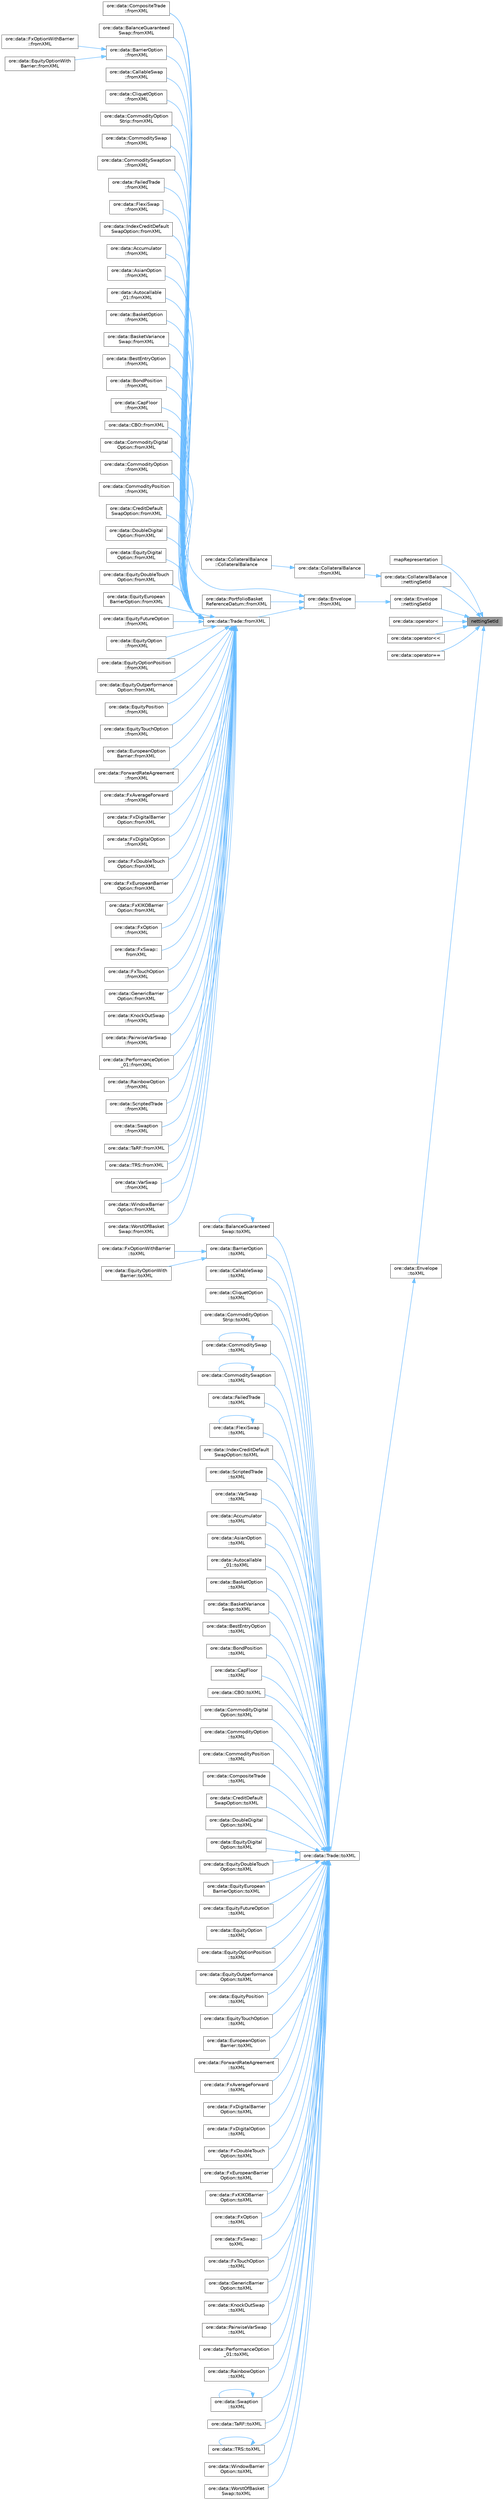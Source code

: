 digraph "nettingSetId"
{
 // INTERACTIVE_SVG=YES
 // LATEX_PDF_SIZE
  bgcolor="transparent";
  edge [fontname=Helvetica,fontsize=10,labelfontname=Helvetica,labelfontsize=10];
  node [fontname=Helvetica,fontsize=10,shape=box,height=0.2,width=0.4];
  rankdir="RL";
  Node1 [label="nettingSetId",height=0.2,width=0.4,color="gray40", fillcolor="grey60", style="filled", fontcolor="black",tooltip=" "];
  Node1 -> Node2 [dir="back",color="steelblue1",style="solid"];
  Node2 [label="mapRepresentation",height=0.2,width=0.4,color="grey40", fillcolor="white", style="filled",URL="$classore_1_1data_1_1_netting_set_details.html#a7f4fa5eac9054ac33bd63d3171350916",tooltip="Returns a map representation of the object."];
  Node1 -> Node3 [dir="back",color="steelblue1",style="solid"];
  Node3 [label="ore::data::CollateralBalance\l::nettingSetId",height=0.2,width=0.4,color="grey40", fillcolor="white", style="filled",URL="$classore_1_1data_1_1_collateral_balance.html#a33f3cc4add99ab5f2c812f4ada678b8a",tooltip=" "];
  Node3 -> Node4 [dir="back",color="steelblue1",style="solid"];
  Node4 [label="ore::data::CollateralBalance\l::fromXML",height=0.2,width=0.4,color="grey40", fillcolor="white", style="filled",URL="$classore_1_1data_1_1_collateral_balance.html#a510baf06568510646decfeaf1753e526",tooltip=" "];
  Node4 -> Node5 [dir="back",color="steelblue1",style="solid"];
  Node5 [label="ore::data::CollateralBalance\l::CollateralBalance",height=0.2,width=0.4,color="grey40", fillcolor="white", style="filled",URL="$classore_1_1data_1_1_collateral_balance.html#a2c47fd4e5eb93d32045a6f5ef4b15dd9",tooltip=" "];
  Node1 -> Node6 [dir="back",color="steelblue1",style="solid"];
  Node6 [label="ore::data::Envelope\l::nettingSetId",height=0.2,width=0.4,color="grey40", fillcolor="white", style="filled",URL="$classore_1_1data_1_1_envelope.html#a9bf8e40febad0782c5855488041ecfd7",tooltip=" "];
  Node6 -> Node7 [dir="back",color="steelblue1",style="solid"];
  Node7 [label="ore::data::Envelope\l::fromXML",height=0.2,width=0.4,color="grey40", fillcolor="white", style="filled",URL="$classore_1_1data_1_1_envelope.html#a7741ae0fc924943de5bfe02928262eb7",tooltip=" "];
  Node7 -> Node8 [dir="back",color="steelblue1",style="solid"];
  Node8 [label="ore::data::CompositeTrade\l::fromXML",height=0.2,width=0.4,color="grey40", fillcolor="white", style="filled",URL="$classore_1_1data_1_1_composite_trade.html#a7741ae0fc924943de5bfe02928262eb7",tooltip=" "];
  Node7 -> Node9 [dir="back",color="steelblue1",style="solid"];
  Node9 [label="ore::data::PortfolioBasket\lReferenceDatum::fromXML",height=0.2,width=0.4,color="grey40", fillcolor="white", style="filled",URL="$classore_1_1data_1_1_portfolio_basket_reference_datum.html#a7741ae0fc924943de5bfe02928262eb7",tooltip=" "];
  Node7 -> Node10 [dir="back",color="steelblue1",style="solid"];
  Node10 [label="ore::data::Trade::fromXML",height=0.2,width=0.4,color="grey40", fillcolor="white", style="filled",URL="$classore_1_1data_1_1_trade.html#a7741ae0fc924943de5bfe02928262eb7",tooltip=" "];
  Node10 -> Node11 [dir="back",color="steelblue1",style="solid"];
  Node11 [label="ore::data::BalanceGuaranteed\lSwap::fromXML",height=0.2,width=0.4,color="grey40", fillcolor="white", style="filled",URL="$classore_1_1data_1_1_balance_guaranteed_swap.html#a510baf06568510646decfeaf1753e526",tooltip=" "];
  Node10 -> Node12 [dir="back",color="steelblue1",style="solid"];
  Node12 [label="ore::data::BarrierOption\l::fromXML",height=0.2,width=0.4,color="grey40", fillcolor="white", style="filled",URL="$classore_1_1data_1_1_barrier_option.html#a510baf06568510646decfeaf1753e526",tooltip=" "];
  Node12 -> Node13 [dir="back",color="steelblue1",style="solid"];
  Node13 [label="ore::data::FxOptionWithBarrier\l::fromXML",height=0.2,width=0.4,color="grey40", fillcolor="white", style="filled",URL="$classore_1_1data_1_1_fx_option_with_barrier.html#a510baf06568510646decfeaf1753e526",tooltip=" "];
  Node12 -> Node14 [dir="back",color="steelblue1",style="solid"];
  Node14 [label="ore::data::EquityOptionWith\lBarrier::fromXML",height=0.2,width=0.4,color="grey40", fillcolor="white", style="filled",URL="$classore_1_1data_1_1_equity_option_with_barrier.html#a510baf06568510646decfeaf1753e526",tooltip=" "];
  Node10 -> Node15 [dir="back",color="steelblue1",style="solid"];
  Node15 [label="ore::data::CallableSwap\l::fromXML",height=0.2,width=0.4,color="grey40", fillcolor="white", style="filled",URL="$classore_1_1data_1_1_callable_swap.html#a510baf06568510646decfeaf1753e526",tooltip=" "];
  Node10 -> Node16 [dir="back",color="steelblue1",style="solid"];
  Node16 [label="ore::data::CliquetOption\l::fromXML",height=0.2,width=0.4,color="grey40", fillcolor="white", style="filled",URL="$classore_1_1data_1_1_cliquet_option.html#a510baf06568510646decfeaf1753e526",tooltip=" "];
  Node10 -> Node17 [dir="back",color="steelblue1",style="solid"];
  Node17 [label="ore::data::CommodityOption\lStrip::fromXML",height=0.2,width=0.4,color="grey40", fillcolor="white", style="filled",URL="$classore_1_1data_1_1_commodity_option_strip.html#a510baf06568510646decfeaf1753e526",tooltip=" "];
  Node10 -> Node18 [dir="back",color="steelblue1",style="solid"];
  Node18 [label="ore::data::CommoditySwap\l::fromXML",height=0.2,width=0.4,color="grey40", fillcolor="white", style="filled",URL="$classore_1_1data_1_1_commodity_swap.html#a510baf06568510646decfeaf1753e526",tooltip=" "];
  Node10 -> Node19 [dir="back",color="steelblue1",style="solid"];
  Node19 [label="ore::data::CommoditySwaption\l::fromXML",height=0.2,width=0.4,color="grey40", fillcolor="white", style="filled",URL="$classore_1_1data_1_1_commodity_swaption.html#a510baf06568510646decfeaf1753e526",tooltip=" "];
  Node10 -> Node20 [dir="back",color="steelblue1",style="solid"];
  Node20 [label="ore::data::FailedTrade\l::fromXML",height=0.2,width=0.4,color="grey40", fillcolor="white", style="filled",URL="$classore_1_1data_1_1_failed_trade.html#a510baf06568510646decfeaf1753e526",tooltip=" "];
  Node10 -> Node21 [dir="back",color="steelblue1",style="solid"];
  Node21 [label="ore::data::FlexiSwap\l::fromXML",height=0.2,width=0.4,color="grey40", fillcolor="white", style="filled",URL="$classore_1_1data_1_1_flexi_swap.html#a510baf06568510646decfeaf1753e526",tooltip=" "];
  Node10 -> Node22 [dir="back",color="steelblue1",style="solid"];
  Node22 [label="ore::data::IndexCreditDefault\lSwapOption::fromXML",height=0.2,width=0.4,color="grey40", fillcolor="white", style="filled",URL="$classore_1_1data_1_1_index_credit_default_swap_option.html#a510baf06568510646decfeaf1753e526",tooltip=" "];
  Node10 -> Node23 [dir="back",color="steelblue1",style="solid"];
  Node23 [label="ore::data::Accumulator\l::fromXML",height=0.2,width=0.4,color="grey40", fillcolor="white", style="filled",URL="$classore_1_1data_1_1_accumulator.html#a7741ae0fc924943de5bfe02928262eb7",tooltip=" "];
  Node10 -> Node24 [dir="back",color="steelblue1",style="solid"];
  Node24 [label="ore::data::AsianOption\l::fromXML",height=0.2,width=0.4,color="grey40", fillcolor="white", style="filled",URL="$classore_1_1data_1_1_asian_option.html#a7741ae0fc924943de5bfe02928262eb7",tooltip=" "];
  Node10 -> Node25 [dir="back",color="steelblue1",style="solid"];
  Node25 [label="ore::data::Autocallable\l_01::fromXML",height=0.2,width=0.4,color="grey40", fillcolor="white", style="filled",URL="$classore_1_1data_1_1_autocallable__01.html#a7741ae0fc924943de5bfe02928262eb7",tooltip=" "];
  Node10 -> Node26 [dir="back",color="steelblue1",style="solid"];
  Node26 [label="ore::data::BasketOption\l::fromXML",height=0.2,width=0.4,color="grey40", fillcolor="white", style="filled",URL="$classore_1_1data_1_1_basket_option.html#a7741ae0fc924943de5bfe02928262eb7",tooltip=" "];
  Node10 -> Node27 [dir="back",color="steelblue1",style="solid"];
  Node27 [label="ore::data::BasketVariance\lSwap::fromXML",height=0.2,width=0.4,color="grey40", fillcolor="white", style="filled",URL="$classore_1_1data_1_1_basket_variance_swap.html#a7741ae0fc924943de5bfe02928262eb7",tooltip=" "];
  Node10 -> Node28 [dir="back",color="steelblue1",style="solid"];
  Node28 [label="ore::data::BestEntryOption\l::fromXML",height=0.2,width=0.4,color="grey40", fillcolor="white", style="filled",URL="$classore_1_1data_1_1_best_entry_option.html#a7741ae0fc924943de5bfe02928262eb7",tooltip=" "];
  Node10 -> Node29 [dir="back",color="steelblue1",style="solid"];
  Node29 [label="ore::data::BondPosition\l::fromXML",height=0.2,width=0.4,color="grey40", fillcolor="white", style="filled",URL="$classore_1_1data_1_1_bond_position.html#a7741ae0fc924943de5bfe02928262eb7",tooltip=" "];
  Node10 -> Node30 [dir="back",color="steelblue1",style="solid"];
  Node30 [label="ore::data::CapFloor\l::fromXML",height=0.2,width=0.4,color="grey40", fillcolor="white", style="filled",URL="$classore_1_1data_1_1_cap_floor.html#a7741ae0fc924943de5bfe02928262eb7",tooltip=" "];
  Node10 -> Node31 [dir="back",color="steelblue1",style="solid"];
  Node31 [label="ore::data::CBO::fromXML",height=0.2,width=0.4,color="grey40", fillcolor="white", style="filled",URL="$classore_1_1data_1_1_c_b_o.html#a7741ae0fc924943de5bfe02928262eb7",tooltip=" "];
  Node10 -> Node32 [dir="back",color="steelblue1",style="solid"];
  Node32 [label="ore::data::CommodityDigital\lOption::fromXML",height=0.2,width=0.4,color="grey40", fillcolor="white", style="filled",URL="$classore_1_1data_1_1_commodity_digital_option.html#a7741ae0fc924943de5bfe02928262eb7",tooltip=" "];
  Node10 -> Node33 [dir="back",color="steelblue1",style="solid"];
  Node33 [label="ore::data::CommodityOption\l::fromXML",height=0.2,width=0.4,color="grey40", fillcolor="white", style="filled",URL="$classore_1_1data_1_1_commodity_option.html#a7741ae0fc924943de5bfe02928262eb7",tooltip=" "];
  Node10 -> Node34 [dir="back",color="steelblue1",style="solid"];
  Node34 [label="ore::data::CommodityPosition\l::fromXML",height=0.2,width=0.4,color="grey40", fillcolor="white", style="filled",URL="$classore_1_1data_1_1_commodity_position.html#a7741ae0fc924943de5bfe02928262eb7",tooltip=" "];
  Node10 -> Node8 [dir="back",color="steelblue1",style="solid"];
  Node10 -> Node35 [dir="back",color="steelblue1",style="solid"];
  Node35 [label="ore::data::CreditDefault\lSwapOption::fromXML",height=0.2,width=0.4,color="grey40", fillcolor="white", style="filled",URL="$classore_1_1data_1_1_credit_default_swap_option.html#a7741ae0fc924943de5bfe02928262eb7",tooltip=" "];
  Node10 -> Node36 [dir="back",color="steelblue1",style="solid"];
  Node36 [label="ore::data::DoubleDigital\lOption::fromXML",height=0.2,width=0.4,color="grey40", fillcolor="white", style="filled",URL="$classore_1_1data_1_1_double_digital_option.html#a7741ae0fc924943de5bfe02928262eb7",tooltip=" "];
  Node10 -> Node37 [dir="back",color="steelblue1",style="solid"];
  Node37 [label="ore::data::EquityDigital\lOption::fromXML",height=0.2,width=0.4,color="grey40", fillcolor="white", style="filled",URL="$classore_1_1data_1_1_equity_digital_option.html#a7741ae0fc924943de5bfe02928262eb7",tooltip=" "];
  Node10 -> Node38 [dir="back",color="steelblue1",style="solid"];
  Node38 [label="ore::data::EquityDoubleTouch\lOption::fromXML",height=0.2,width=0.4,color="grey40", fillcolor="white", style="filled",URL="$classore_1_1data_1_1_equity_double_touch_option.html#a7741ae0fc924943de5bfe02928262eb7",tooltip=" "];
  Node10 -> Node39 [dir="back",color="steelblue1",style="solid"];
  Node39 [label="ore::data::EquityEuropean\lBarrierOption::fromXML",height=0.2,width=0.4,color="grey40", fillcolor="white", style="filled",URL="$classore_1_1data_1_1_equity_european_barrier_option.html#a7741ae0fc924943de5bfe02928262eb7",tooltip=" "];
  Node10 -> Node40 [dir="back",color="steelblue1",style="solid"];
  Node40 [label="ore::data::EquityFutureOption\l::fromXML",height=0.2,width=0.4,color="grey40", fillcolor="white", style="filled",URL="$classore_1_1data_1_1_equity_future_option.html#a7741ae0fc924943de5bfe02928262eb7",tooltip=" "];
  Node10 -> Node41 [dir="back",color="steelblue1",style="solid"];
  Node41 [label="ore::data::EquityOption\l::fromXML",height=0.2,width=0.4,color="grey40", fillcolor="white", style="filled",URL="$classore_1_1data_1_1_equity_option.html#a7741ae0fc924943de5bfe02928262eb7",tooltip=" "];
  Node10 -> Node42 [dir="back",color="steelblue1",style="solid"];
  Node42 [label="ore::data::EquityOptionPosition\l::fromXML",height=0.2,width=0.4,color="grey40", fillcolor="white", style="filled",URL="$classore_1_1data_1_1_equity_option_position.html#a7741ae0fc924943de5bfe02928262eb7",tooltip=" "];
  Node10 -> Node43 [dir="back",color="steelblue1",style="solid"];
  Node43 [label="ore::data::EquityOutperformance\lOption::fromXML",height=0.2,width=0.4,color="grey40", fillcolor="white", style="filled",URL="$classore_1_1data_1_1_equity_outperformance_option.html#a7741ae0fc924943de5bfe02928262eb7",tooltip=" "];
  Node10 -> Node44 [dir="back",color="steelblue1",style="solid"];
  Node44 [label="ore::data::EquityPosition\l::fromXML",height=0.2,width=0.4,color="grey40", fillcolor="white", style="filled",URL="$classore_1_1data_1_1_equity_position.html#a7741ae0fc924943de5bfe02928262eb7",tooltip=" "];
  Node10 -> Node45 [dir="back",color="steelblue1",style="solid"];
  Node45 [label="ore::data::EquityTouchOption\l::fromXML",height=0.2,width=0.4,color="grey40", fillcolor="white", style="filled",URL="$classore_1_1data_1_1_equity_touch_option.html#a7741ae0fc924943de5bfe02928262eb7",tooltip=" "];
  Node10 -> Node46 [dir="back",color="steelblue1",style="solid"];
  Node46 [label="ore::data::EuropeanOption\lBarrier::fromXML",height=0.2,width=0.4,color="grey40", fillcolor="white", style="filled",URL="$classore_1_1data_1_1_european_option_barrier.html#a7741ae0fc924943de5bfe02928262eb7",tooltip=" "];
  Node10 -> Node47 [dir="back",color="steelblue1",style="solid"];
  Node47 [label="ore::data::ForwardRateAgreement\l::fromXML",height=0.2,width=0.4,color="grey40", fillcolor="white", style="filled",URL="$classore_1_1data_1_1_forward_rate_agreement.html#a7741ae0fc924943de5bfe02928262eb7",tooltip=" "];
  Node10 -> Node48 [dir="back",color="steelblue1",style="solid"];
  Node48 [label="ore::data::FxAverageForward\l::fromXML",height=0.2,width=0.4,color="grey40", fillcolor="white", style="filled",URL="$classore_1_1data_1_1_fx_average_forward.html#a7741ae0fc924943de5bfe02928262eb7",tooltip=" "];
  Node10 -> Node49 [dir="back",color="steelblue1",style="solid"];
  Node49 [label="ore::data::FxDigitalBarrier\lOption::fromXML",height=0.2,width=0.4,color="grey40", fillcolor="white", style="filled",URL="$classore_1_1data_1_1_fx_digital_barrier_option.html#a7741ae0fc924943de5bfe02928262eb7",tooltip=" "];
  Node10 -> Node50 [dir="back",color="steelblue1",style="solid"];
  Node50 [label="ore::data::FxDigitalOption\l::fromXML",height=0.2,width=0.4,color="grey40", fillcolor="white", style="filled",URL="$classore_1_1data_1_1_fx_digital_option.html#a7741ae0fc924943de5bfe02928262eb7",tooltip=" "];
  Node10 -> Node51 [dir="back",color="steelblue1",style="solid"];
  Node51 [label="ore::data::FxDoubleTouch\lOption::fromXML",height=0.2,width=0.4,color="grey40", fillcolor="white", style="filled",URL="$classore_1_1data_1_1_fx_double_touch_option.html#a7741ae0fc924943de5bfe02928262eb7",tooltip=" "];
  Node10 -> Node52 [dir="back",color="steelblue1",style="solid"];
  Node52 [label="ore::data::FxEuropeanBarrier\lOption::fromXML",height=0.2,width=0.4,color="grey40", fillcolor="white", style="filled",URL="$classore_1_1data_1_1_fx_european_barrier_option.html#a7741ae0fc924943de5bfe02928262eb7",tooltip=" "];
  Node10 -> Node53 [dir="back",color="steelblue1",style="solid"];
  Node53 [label="ore::data::FxKIKOBarrier\lOption::fromXML",height=0.2,width=0.4,color="grey40", fillcolor="white", style="filled",URL="$classore_1_1data_1_1_fx_k_i_k_o_barrier_option.html#a7741ae0fc924943de5bfe02928262eb7",tooltip=" "];
  Node10 -> Node54 [dir="back",color="steelblue1",style="solid"];
  Node54 [label="ore::data::FxOption\l::fromXML",height=0.2,width=0.4,color="grey40", fillcolor="white", style="filled",URL="$classore_1_1data_1_1_fx_option.html#a7741ae0fc924943de5bfe02928262eb7",tooltip=" "];
  Node10 -> Node55 [dir="back",color="steelblue1",style="solid"];
  Node55 [label="ore::data::FxSwap::\lfromXML",height=0.2,width=0.4,color="grey40", fillcolor="white", style="filled",URL="$classore_1_1data_1_1_fx_swap.html#a7741ae0fc924943de5bfe02928262eb7",tooltip=" "];
  Node10 -> Node56 [dir="back",color="steelblue1",style="solid"];
  Node56 [label="ore::data::FxTouchOption\l::fromXML",height=0.2,width=0.4,color="grey40", fillcolor="white", style="filled",URL="$classore_1_1data_1_1_fx_touch_option.html#a7741ae0fc924943de5bfe02928262eb7",tooltip=" "];
  Node10 -> Node57 [dir="back",color="steelblue1",style="solid"];
  Node57 [label="ore::data::GenericBarrier\lOption::fromXML",height=0.2,width=0.4,color="grey40", fillcolor="white", style="filled",URL="$classore_1_1data_1_1_generic_barrier_option.html#a7741ae0fc924943de5bfe02928262eb7",tooltip=" "];
  Node10 -> Node58 [dir="back",color="steelblue1",style="solid"];
  Node58 [label="ore::data::KnockOutSwap\l::fromXML",height=0.2,width=0.4,color="grey40", fillcolor="white", style="filled",URL="$classore_1_1data_1_1_knock_out_swap.html#a7741ae0fc924943de5bfe02928262eb7",tooltip=" "];
  Node10 -> Node59 [dir="back",color="steelblue1",style="solid"];
  Node59 [label="ore::data::PairwiseVarSwap\l::fromXML",height=0.2,width=0.4,color="grey40", fillcolor="white", style="filled",URL="$classore_1_1data_1_1_pairwise_var_swap.html#a7741ae0fc924943de5bfe02928262eb7",tooltip=" "];
  Node10 -> Node60 [dir="back",color="steelblue1",style="solid"];
  Node60 [label="ore::data::PerformanceOption\l_01::fromXML",height=0.2,width=0.4,color="grey40", fillcolor="white", style="filled",URL="$classore_1_1data_1_1_performance_option__01.html#a7741ae0fc924943de5bfe02928262eb7",tooltip=" "];
  Node10 -> Node61 [dir="back",color="steelblue1",style="solid"];
  Node61 [label="ore::data::RainbowOption\l::fromXML",height=0.2,width=0.4,color="grey40", fillcolor="white", style="filled",URL="$classore_1_1data_1_1_rainbow_option.html#a7741ae0fc924943de5bfe02928262eb7",tooltip=" "];
  Node10 -> Node62 [dir="back",color="steelblue1",style="solid"];
  Node62 [label="ore::data::ScriptedTrade\l::fromXML",height=0.2,width=0.4,color="grey40", fillcolor="white", style="filled",URL="$classore_1_1data_1_1_scripted_trade.html#a7741ae0fc924943de5bfe02928262eb7",tooltip=" "];
  Node10 -> Node63 [dir="back",color="steelblue1",style="solid"];
  Node63 [label="ore::data::Swaption\l::fromXML",height=0.2,width=0.4,color="grey40", fillcolor="white", style="filled",URL="$classore_1_1data_1_1_swaption.html#a7741ae0fc924943de5bfe02928262eb7",tooltip=" "];
  Node10 -> Node64 [dir="back",color="steelblue1",style="solid"];
  Node64 [label="ore::data::TaRF::fromXML",height=0.2,width=0.4,color="grey40", fillcolor="white", style="filled",URL="$classore_1_1data_1_1_ta_r_f.html#a7741ae0fc924943de5bfe02928262eb7",tooltip=" "];
  Node10 -> Node65 [dir="back",color="steelblue1",style="solid"];
  Node65 [label="ore::data::TRS::fromXML",height=0.2,width=0.4,color="grey40", fillcolor="white", style="filled",URL="$classore_1_1data_1_1_t_r_s.html#a7741ae0fc924943de5bfe02928262eb7",tooltip=" "];
  Node10 -> Node66 [dir="back",color="steelblue1",style="solid"];
  Node66 [label="ore::data::VarSwap\l::fromXML",height=0.2,width=0.4,color="grey40", fillcolor="white", style="filled",URL="$classore_1_1data_1_1_var_swap.html#a7741ae0fc924943de5bfe02928262eb7",tooltip=" "];
  Node10 -> Node67 [dir="back",color="steelblue1",style="solid"];
  Node67 [label="ore::data::WindowBarrier\lOption::fromXML",height=0.2,width=0.4,color="grey40", fillcolor="white", style="filled",URL="$classore_1_1data_1_1_window_barrier_option.html#a7741ae0fc924943de5bfe02928262eb7",tooltip=" "];
  Node10 -> Node68 [dir="back",color="steelblue1",style="solid"];
  Node68 [label="ore::data::WorstOfBasket\lSwap::fromXML",height=0.2,width=0.4,color="grey40", fillcolor="white", style="filled",URL="$classore_1_1data_1_1_worst_of_basket_swap.html#a7741ae0fc924943de5bfe02928262eb7",tooltip=" "];
  Node1 -> Node69 [dir="back",color="steelblue1",style="solid"];
  Node69 [label="ore::data::operator\<",height=0.2,width=0.4,color="grey40", fillcolor="white", style="filled",URL="$namespaceore_1_1data.html#a6b331723583430a5fbfff123a64b1933",tooltip="Comparison operators."];
  Node1 -> Node70 [dir="back",color="steelblue1",style="solid"];
  Node70 [label="ore::data::operator\<\<",height=0.2,width=0.4,color="grey40", fillcolor="white", style="filled",URL="$namespaceore_1_1data.html#af89cd55cbed9bd68935a3c68dc4303fd",tooltip="Enable writing of netting set details."];
  Node1 -> Node71 [dir="back",color="steelblue1",style="solid"];
  Node71 [label="ore::data::operator==",height=0.2,width=0.4,color="grey40", fillcolor="white", style="filled",URL="$namespaceore_1_1data.html#ab6018b24c5d081f9fdcd081f25cff5b3",tooltip=" "];
  Node1 -> Node72 [dir="back",color="steelblue1",style="solid"];
  Node72 [label="ore::data::Envelope\l::toXML",height=0.2,width=0.4,color="grey40", fillcolor="white", style="filled",URL="$classore_1_1data_1_1_envelope.html#a7efefb9270d6c4933e4c96de0771f17a",tooltip=" "];
  Node72 -> Node73 [dir="back",color="steelblue1",style="solid"];
  Node73 [label="ore::data::Trade::toXML",height=0.2,width=0.4,color="grey40", fillcolor="white", style="filled",URL="$classore_1_1data_1_1_trade.html#a7efefb9270d6c4933e4c96de0771f17a",tooltip=" "];
  Node73 -> Node74 [dir="back",color="steelblue1",style="solid"];
  Node74 [label="ore::data::BalanceGuaranteed\lSwap::toXML",height=0.2,width=0.4,color="grey40", fillcolor="white", style="filled",URL="$classore_1_1data_1_1_balance_guaranteed_swap.html#a98c77e5a9e18de0cd031a56f97459774",tooltip=" "];
  Node74 -> Node74 [dir="back",color="steelblue1",style="solid"];
  Node73 -> Node75 [dir="back",color="steelblue1",style="solid"];
  Node75 [label="ore::data::BarrierOption\l::toXML",height=0.2,width=0.4,color="grey40", fillcolor="white", style="filled",URL="$classore_1_1data_1_1_barrier_option.html#a98c77e5a9e18de0cd031a56f97459774",tooltip=" "];
  Node75 -> Node76 [dir="back",color="steelblue1",style="solid"];
  Node76 [label="ore::data::FxOptionWithBarrier\l::toXML",height=0.2,width=0.4,color="grey40", fillcolor="white", style="filled",URL="$classore_1_1data_1_1_fx_option_with_barrier.html#a5c10f5bd7e0435a01713935a199ad5ff",tooltip=" "];
  Node75 -> Node77 [dir="back",color="steelblue1",style="solid"];
  Node77 [label="ore::data::EquityOptionWith\lBarrier::toXML",height=0.2,width=0.4,color="grey40", fillcolor="white", style="filled",URL="$classore_1_1data_1_1_equity_option_with_barrier.html#a5c10f5bd7e0435a01713935a199ad5ff",tooltip=" "];
  Node73 -> Node78 [dir="back",color="steelblue1",style="solid"];
  Node78 [label="ore::data::CallableSwap\l::toXML",height=0.2,width=0.4,color="grey40", fillcolor="white", style="filled",URL="$classore_1_1data_1_1_callable_swap.html#a98c77e5a9e18de0cd031a56f97459774",tooltip=" "];
  Node73 -> Node79 [dir="back",color="steelblue1",style="solid"];
  Node79 [label="ore::data::CliquetOption\l::toXML",height=0.2,width=0.4,color="grey40", fillcolor="white", style="filled",URL="$classore_1_1data_1_1_cliquet_option.html#a98c77e5a9e18de0cd031a56f97459774",tooltip=" "];
  Node73 -> Node80 [dir="back",color="steelblue1",style="solid"];
  Node80 [label="ore::data::CommodityOption\lStrip::toXML",height=0.2,width=0.4,color="grey40", fillcolor="white", style="filled",URL="$classore_1_1data_1_1_commodity_option_strip.html#a98c77e5a9e18de0cd031a56f97459774",tooltip=" "];
  Node73 -> Node81 [dir="back",color="steelblue1",style="solid"];
  Node81 [label="ore::data::CommoditySwap\l::toXML",height=0.2,width=0.4,color="grey40", fillcolor="white", style="filled",URL="$classore_1_1data_1_1_commodity_swap.html#a98c77e5a9e18de0cd031a56f97459774",tooltip=" "];
  Node81 -> Node81 [dir="back",color="steelblue1",style="solid"];
  Node73 -> Node82 [dir="back",color="steelblue1",style="solid"];
  Node82 [label="ore::data::CommoditySwaption\l::toXML",height=0.2,width=0.4,color="grey40", fillcolor="white", style="filled",URL="$classore_1_1data_1_1_commodity_swaption.html#a98c77e5a9e18de0cd031a56f97459774",tooltip=" "];
  Node82 -> Node82 [dir="back",color="steelblue1",style="solid"];
  Node73 -> Node83 [dir="back",color="steelblue1",style="solid"];
  Node83 [label="ore::data::FailedTrade\l::toXML",height=0.2,width=0.4,color="grey40", fillcolor="white", style="filled",URL="$classore_1_1data_1_1_failed_trade.html#a98c77e5a9e18de0cd031a56f97459774",tooltip=" "];
  Node73 -> Node84 [dir="back",color="steelblue1",style="solid"];
  Node84 [label="ore::data::FlexiSwap\l::toXML",height=0.2,width=0.4,color="grey40", fillcolor="white", style="filled",URL="$classore_1_1data_1_1_flexi_swap.html#a98c77e5a9e18de0cd031a56f97459774",tooltip=" "];
  Node84 -> Node84 [dir="back",color="steelblue1",style="solid"];
  Node73 -> Node85 [dir="back",color="steelblue1",style="solid"];
  Node85 [label="ore::data::IndexCreditDefault\lSwapOption::toXML",height=0.2,width=0.4,color="grey40", fillcolor="white", style="filled",URL="$classore_1_1data_1_1_index_credit_default_swap_option.html#a98c77e5a9e18de0cd031a56f97459774",tooltip=" "];
  Node73 -> Node86 [dir="back",color="steelblue1",style="solid"];
  Node86 [label="ore::data::ScriptedTrade\l::toXML",height=0.2,width=0.4,color="grey40", fillcolor="white", style="filled",URL="$classore_1_1data_1_1_scripted_trade.html#a98c77e5a9e18de0cd031a56f97459774",tooltip=" "];
  Node73 -> Node87 [dir="back",color="steelblue1",style="solid"];
  Node87 [label="ore::data::VarSwap\l::toXML",height=0.2,width=0.4,color="grey40", fillcolor="white", style="filled",URL="$classore_1_1data_1_1_var_swap.html#a98c77e5a9e18de0cd031a56f97459774",tooltip=" "];
  Node73 -> Node88 [dir="back",color="steelblue1",style="solid"];
  Node88 [label="ore::data::Accumulator\l::toXML",height=0.2,width=0.4,color="grey40", fillcolor="white", style="filled",URL="$classore_1_1data_1_1_accumulator.html#a7efefb9270d6c4933e4c96de0771f17a",tooltip=" "];
  Node73 -> Node89 [dir="back",color="steelblue1",style="solid"];
  Node89 [label="ore::data::AsianOption\l::toXML",height=0.2,width=0.4,color="grey40", fillcolor="white", style="filled",URL="$classore_1_1data_1_1_asian_option.html#a7efefb9270d6c4933e4c96de0771f17a",tooltip=" "];
  Node73 -> Node90 [dir="back",color="steelblue1",style="solid"];
  Node90 [label="ore::data::Autocallable\l_01::toXML",height=0.2,width=0.4,color="grey40", fillcolor="white", style="filled",URL="$classore_1_1data_1_1_autocallable__01.html#a7efefb9270d6c4933e4c96de0771f17a",tooltip=" "];
  Node73 -> Node91 [dir="back",color="steelblue1",style="solid"];
  Node91 [label="ore::data::BasketOption\l::toXML",height=0.2,width=0.4,color="grey40", fillcolor="white", style="filled",URL="$classore_1_1data_1_1_basket_option.html#a7efefb9270d6c4933e4c96de0771f17a",tooltip=" "];
  Node73 -> Node92 [dir="back",color="steelblue1",style="solid"];
  Node92 [label="ore::data::BasketVariance\lSwap::toXML",height=0.2,width=0.4,color="grey40", fillcolor="white", style="filled",URL="$classore_1_1data_1_1_basket_variance_swap.html#a7efefb9270d6c4933e4c96de0771f17a",tooltip=" "];
  Node73 -> Node93 [dir="back",color="steelblue1",style="solid"];
  Node93 [label="ore::data::BestEntryOption\l::toXML",height=0.2,width=0.4,color="grey40", fillcolor="white", style="filled",URL="$classore_1_1data_1_1_best_entry_option.html#a7efefb9270d6c4933e4c96de0771f17a",tooltip=" "];
  Node73 -> Node94 [dir="back",color="steelblue1",style="solid"];
  Node94 [label="ore::data::BondPosition\l::toXML",height=0.2,width=0.4,color="grey40", fillcolor="white", style="filled",URL="$classore_1_1data_1_1_bond_position.html#a7efefb9270d6c4933e4c96de0771f17a",tooltip=" "];
  Node73 -> Node95 [dir="back",color="steelblue1",style="solid"];
  Node95 [label="ore::data::CapFloor\l::toXML",height=0.2,width=0.4,color="grey40", fillcolor="white", style="filled",URL="$classore_1_1data_1_1_cap_floor.html#a7efefb9270d6c4933e4c96de0771f17a",tooltip=" "];
  Node73 -> Node96 [dir="back",color="steelblue1",style="solid"];
  Node96 [label="ore::data::CBO::toXML",height=0.2,width=0.4,color="grey40", fillcolor="white", style="filled",URL="$classore_1_1data_1_1_c_b_o.html#a7efefb9270d6c4933e4c96de0771f17a",tooltip=" "];
  Node73 -> Node97 [dir="back",color="steelblue1",style="solid"];
  Node97 [label="ore::data::CommodityDigital\lOption::toXML",height=0.2,width=0.4,color="grey40", fillcolor="white", style="filled",URL="$classore_1_1data_1_1_commodity_digital_option.html#a7efefb9270d6c4933e4c96de0771f17a",tooltip=" "];
  Node73 -> Node98 [dir="back",color="steelblue1",style="solid"];
  Node98 [label="ore::data::CommodityOption\l::toXML",height=0.2,width=0.4,color="grey40", fillcolor="white", style="filled",URL="$classore_1_1data_1_1_commodity_option.html#a7efefb9270d6c4933e4c96de0771f17a",tooltip=" "];
  Node73 -> Node99 [dir="back",color="steelblue1",style="solid"];
  Node99 [label="ore::data::CommodityPosition\l::toXML",height=0.2,width=0.4,color="grey40", fillcolor="white", style="filled",URL="$classore_1_1data_1_1_commodity_position.html#a7efefb9270d6c4933e4c96de0771f17a",tooltip=" "];
  Node73 -> Node100 [dir="back",color="steelblue1",style="solid"];
  Node100 [label="ore::data::CompositeTrade\l::toXML",height=0.2,width=0.4,color="grey40", fillcolor="white", style="filled",URL="$classore_1_1data_1_1_composite_trade.html#a7efefb9270d6c4933e4c96de0771f17a",tooltip=" "];
  Node73 -> Node101 [dir="back",color="steelblue1",style="solid"];
  Node101 [label="ore::data::CreditDefault\lSwapOption::toXML",height=0.2,width=0.4,color="grey40", fillcolor="white", style="filled",URL="$classore_1_1data_1_1_credit_default_swap_option.html#a7efefb9270d6c4933e4c96de0771f17a",tooltip=" "];
  Node73 -> Node102 [dir="back",color="steelblue1",style="solid"];
  Node102 [label="ore::data::DoubleDigital\lOption::toXML",height=0.2,width=0.4,color="grey40", fillcolor="white", style="filled",URL="$classore_1_1data_1_1_double_digital_option.html#a7efefb9270d6c4933e4c96de0771f17a",tooltip=" "];
  Node73 -> Node103 [dir="back",color="steelblue1",style="solid"];
  Node103 [label="ore::data::EquityDigital\lOption::toXML",height=0.2,width=0.4,color="grey40", fillcolor="white", style="filled",URL="$classore_1_1data_1_1_equity_digital_option.html#a7efefb9270d6c4933e4c96de0771f17a",tooltip=" "];
  Node73 -> Node104 [dir="back",color="steelblue1",style="solid"];
  Node104 [label="ore::data::EquityDoubleTouch\lOption::toXML",height=0.2,width=0.4,color="grey40", fillcolor="white", style="filled",URL="$classore_1_1data_1_1_equity_double_touch_option.html#a7efefb9270d6c4933e4c96de0771f17a",tooltip=" "];
  Node73 -> Node105 [dir="back",color="steelblue1",style="solid"];
  Node105 [label="ore::data::EquityEuropean\lBarrierOption::toXML",height=0.2,width=0.4,color="grey40", fillcolor="white", style="filled",URL="$classore_1_1data_1_1_equity_european_barrier_option.html#a7efefb9270d6c4933e4c96de0771f17a",tooltip=" "];
  Node73 -> Node106 [dir="back",color="steelblue1",style="solid"];
  Node106 [label="ore::data::EquityFutureOption\l::toXML",height=0.2,width=0.4,color="grey40", fillcolor="white", style="filled",URL="$classore_1_1data_1_1_equity_future_option.html#a7efefb9270d6c4933e4c96de0771f17a",tooltip=" "];
  Node73 -> Node107 [dir="back",color="steelblue1",style="solid"];
  Node107 [label="ore::data::EquityOption\l::toXML",height=0.2,width=0.4,color="grey40", fillcolor="white", style="filled",URL="$classore_1_1data_1_1_equity_option.html#a7efefb9270d6c4933e4c96de0771f17a",tooltip=" "];
  Node73 -> Node108 [dir="back",color="steelblue1",style="solid"];
  Node108 [label="ore::data::EquityOptionPosition\l::toXML",height=0.2,width=0.4,color="grey40", fillcolor="white", style="filled",URL="$classore_1_1data_1_1_equity_option_position.html#a7efefb9270d6c4933e4c96de0771f17a",tooltip=" "];
  Node73 -> Node109 [dir="back",color="steelblue1",style="solid"];
  Node109 [label="ore::data::EquityOutperformance\lOption::toXML",height=0.2,width=0.4,color="grey40", fillcolor="white", style="filled",URL="$classore_1_1data_1_1_equity_outperformance_option.html#a7efefb9270d6c4933e4c96de0771f17a",tooltip=" "];
  Node73 -> Node110 [dir="back",color="steelblue1",style="solid"];
  Node110 [label="ore::data::EquityPosition\l::toXML",height=0.2,width=0.4,color="grey40", fillcolor="white", style="filled",URL="$classore_1_1data_1_1_equity_position.html#a7efefb9270d6c4933e4c96de0771f17a",tooltip=" "];
  Node73 -> Node111 [dir="back",color="steelblue1",style="solid"];
  Node111 [label="ore::data::EquityTouchOption\l::toXML",height=0.2,width=0.4,color="grey40", fillcolor="white", style="filled",URL="$classore_1_1data_1_1_equity_touch_option.html#a7efefb9270d6c4933e4c96de0771f17a",tooltip=" "];
  Node73 -> Node112 [dir="back",color="steelblue1",style="solid"];
  Node112 [label="ore::data::EuropeanOption\lBarrier::toXML",height=0.2,width=0.4,color="grey40", fillcolor="white", style="filled",URL="$classore_1_1data_1_1_european_option_barrier.html#a7efefb9270d6c4933e4c96de0771f17a",tooltip=" "];
  Node73 -> Node113 [dir="back",color="steelblue1",style="solid"];
  Node113 [label="ore::data::ForwardRateAgreement\l::toXML",height=0.2,width=0.4,color="grey40", fillcolor="white", style="filled",URL="$classore_1_1data_1_1_forward_rate_agreement.html#a7efefb9270d6c4933e4c96de0771f17a",tooltip=" "];
  Node73 -> Node114 [dir="back",color="steelblue1",style="solid"];
  Node114 [label="ore::data::FxAverageForward\l::toXML",height=0.2,width=0.4,color="grey40", fillcolor="white", style="filled",URL="$classore_1_1data_1_1_fx_average_forward.html#a7efefb9270d6c4933e4c96de0771f17a",tooltip=" "];
  Node73 -> Node115 [dir="back",color="steelblue1",style="solid"];
  Node115 [label="ore::data::FxDigitalBarrier\lOption::toXML",height=0.2,width=0.4,color="grey40", fillcolor="white", style="filled",URL="$classore_1_1data_1_1_fx_digital_barrier_option.html#a7efefb9270d6c4933e4c96de0771f17a",tooltip=" "];
  Node73 -> Node116 [dir="back",color="steelblue1",style="solid"];
  Node116 [label="ore::data::FxDigitalOption\l::toXML",height=0.2,width=0.4,color="grey40", fillcolor="white", style="filled",URL="$classore_1_1data_1_1_fx_digital_option.html#a7efefb9270d6c4933e4c96de0771f17a",tooltip=" "];
  Node73 -> Node117 [dir="back",color="steelblue1",style="solid"];
  Node117 [label="ore::data::FxDoubleTouch\lOption::toXML",height=0.2,width=0.4,color="grey40", fillcolor="white", style="filled",URL="$classore_1_1data_1_1_fx_double_touch_option.html#a7efefb9270d6c4933e4c96de0771f17a",tooltip=" "];
  Node73 -> Node118 [dir="back",color="steelblue1",style="solid"];
  Node118 [label="ore::data::FxEuropeanBarrier\lOption::toXML",height=0.2,width=0.4,color="grey40", fillcolor="white", style="filled",URL="$classore_1_1data_1_1_fx_european_barrier_option.html#a7efefb9270d6c4933e4c96de0771f17a",tooltip=" "];
  Node73 -> Node119 [dir="back",color="steelblue1",style="solid"];
  Node119 [label="ore::data::FxKIKOBarrier\lOption::toXML",height=0.2,width=0.4,color="grey40", fillcolor="white", style="filled",URL="$classore_1_1data_1_1_fx_k_i_k_o_barrier_option.html#a7efefb9270d6c4933e4c96de0771f17a",tooltip=" "];
  Node73 -> Node120 [dir="back",color="steelblue1",style="solid"];
  Node120 [label="ore::data::FxOption\l::toXML",height=0.2,width=0.4,color="grey40", fillcolor="white", style="filled",URL="$classore_1_1data_1_1_fx_option.html#a7efefb9270d6c4933e4c96de0771f17a",tooltip=" "];
  Node73 -> Node121 [dir="back",color="steelblue1",style="solid"];
  Node121 [label="ore::data::FxSwap::\ltoXML",height=0.2,width=0.4,color="grey40", fillcolor="white", style="filled",URL="$classore_1_1data_1_1_fx_swap.html#a7efefb9270d6c4933e4c96de0771f17a",tooltip=" "];
  Node73 -> Node122 [dir="back",color="steelblue1",style="solid"];
  Node122 [label="ore::data::FxTouchOption\l::toXML",height=0.2,width=0.4,color="grey40", fillcolor="white", style="filled",URL="$classore_1_1data_1_1_fx_touch_option.html#a7efefb9270d6c4933e4c96de0771f17a",tooltip=" "];
  Node73 -> Node123 [dir="back",color="steelblue1",style="solid"];
  Node123 [label="ore::data::GenericBarrier\lOption::toXML",height=0.2,width=0.4,color="grey40", fillcolor="white", style="filled",URL="$classore_1_1data_1_1_generic_barrier_option.html#a7efefb9270d6c4933e4c96de0771f17a",tooltip=" "];
  Node73 -> Node124 [dir="back",color="steelblue1",style="solid"];
  Node124 [label="ore::data::KnockOutSwap\l::toXML",height=0.2,width=0.4,color="grey40", fillcolor="white", style="filled",URL="$classore_1_1data_1_1_knock_out_swap.html#a7efefb9270d6c4933e4c96de0771f17a",tooltip=" "];
  Node73 -> Node125 [dir="back",color="steelblue1",style="solid"];
  Node125 [label="ore::data::PairwiseVarSwap\l::toXML",height=0.2,width=0.4,color="grey40", fillcolor="white", style="filled",URL="$classore_1_1data_1_1_pairwise_var_swap.html#a7efefb9270d6c4933e4c96de0771f17a",tooltip=" "];
  Node73 -> Node126 [dir="back",color="steelblue1",style="solid"];
  Node126 [label="ore::data::PerformanceOption\l_01::toXML",height=0.2,width=0.4,color="grey40", fillcolor="white", style="filled",URL="$classore_1_1data_1_1_performance_option__01.html#a7efefb9270d6c4933e4c96de0771f17a",tooltip=" "];
  Node73 -> Node127 [dir="back",color="steelblue1",style="solid"];
  Node127 [label="ore::data::RainbowOption\l::toXML",height=0.2,width=0.4,color="grey40", fillcolor="white", style="filled",URL="$classore_1_1data_1_1_rainbow_option.html#a7efefb9270d6c4933e4c96de0771f17a",tooltip=" "];
  Node73 -> Node128 [dir="back",color="steelblue1",style="solid"];
  Node128 [label="ore::data::Swaption\l::toXML",height=0.2,width=0.4,color="grey40", fillcolor="white", style="filled",URL="$classore_1_1data_1_1_swaption.html#a7efefb9270d6c4933e4c96de0771f17a",tooltip=" "];
  Node128 -> Node128 [dir="back",color="steelblue1",style="solid"];
  Node73 -> Node129 [dir="back",color="steelblue1",style="solid"];
  Node129 [label="ore::data::TaRF::toXML",height=0.2,width=0.4,color="grey40", fillcolor="white", style="filled",URL="$classore_1_1data_1_1_ta_r_f.html#a7efefb9270d6c4933e4c96de0771f17a",tooltip=" "];
  Node73 -> Node130 [dir="back",color="steelblue1",style="solid"];
  Node130 [label="ore::data::TRS::toXML",height=0.2,width=0.4,color="grey40", fillcolor="white", style="filled",URL="$classore_1_1data_1_1_t_r_s.html#a7efefb9270d6c4933e4c96de0771f17a",tooltip=" "];
  Node130 -> Node130 [dir="back",color="steelblue1",style="solid"];
  Node73 -> Node131 [dir="back",color="steelblue1",style="solid"];
  Node131 [label="ore::data::WindowBarrier\lOption::toXML",height=0.2,width=0.4,color="grey40", fillcolor="white", style="filled",URL="$classore_1_1data_1_1_window_barrier_option.html#a7efefb9270d6c4933e4c96de0771f17a",tooltip=" "];
  Node73 -> Node132 [dir="back",color="steelblue1",style="solid"];
  Node132 [label="ore::data::WorstOfBasket\lSwap::toXML",height=0.2,width=0.4,color="grey40", fillcolor="white", style="filled",URL="$classore_1_1data_1_1_worst_of_basket_swap.html#a7efefb9270d6c4933e4c96de0771f17a",tooltip=" "];
}
